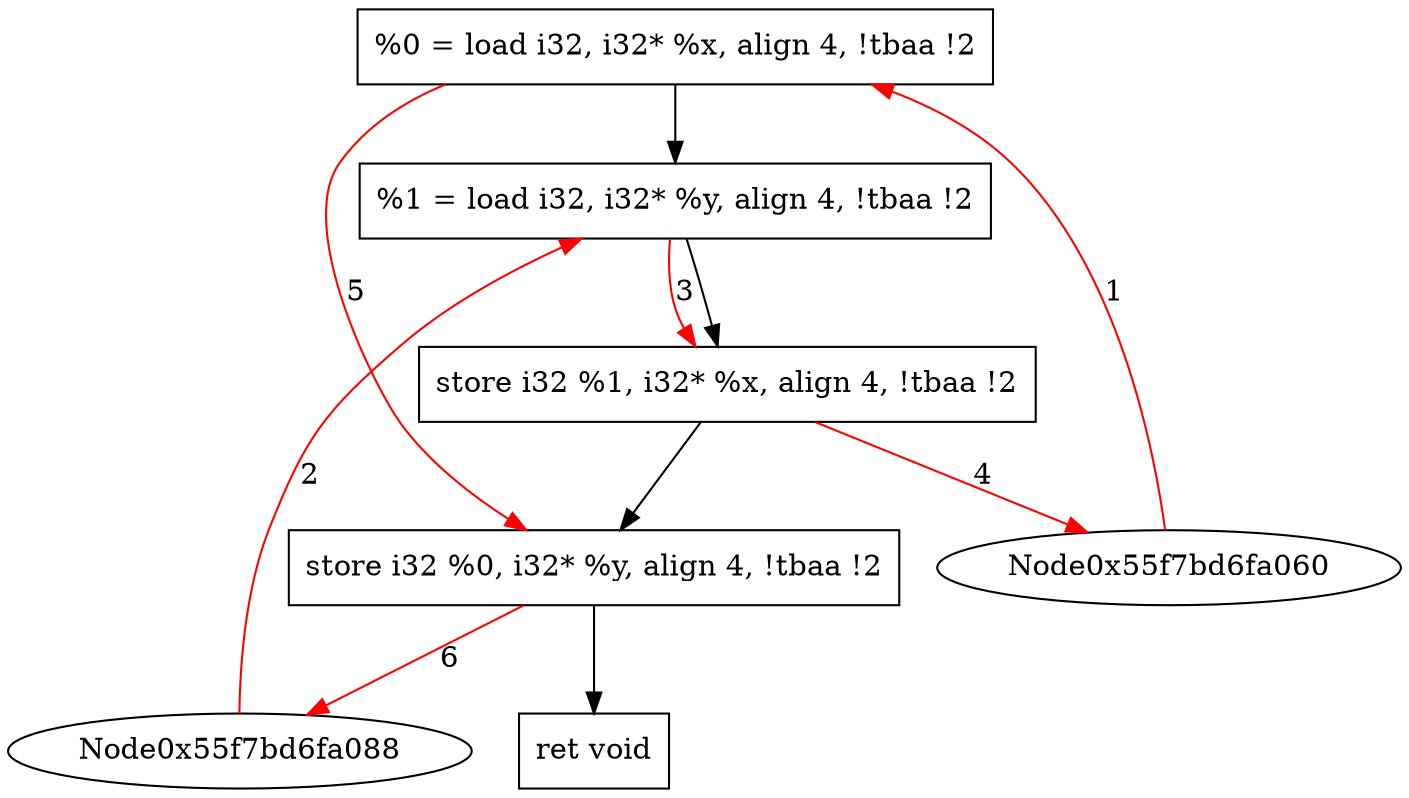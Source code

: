 digraph "CDFG for'func' function" {
	Node0x55f7bd6fa248[shape=record, label="  %0 = load i32, i32* %x, align 4, !tbaa !2"]
	Node0x55f7bd6fb158[shape=record, label="  %1 = load i32, i32* %y, align 4, !tbaa !2"]
	Node0x55f7bd6fb800[shape=record, label="  store i32 %1, i32* %x, align 4, !tbaa !2"]
	Node0x55f7bd6fb880[shape=record, label="  store i32 %0, i32* %y, align 4, !tbaa !2"]
	Node0x55f7bd6fb8d0[shape=record, label="  ret void"]
	Node0x55f7bd6fa248 -> Node0x55f7bd6fb158
	Node0x55f7bd6fb158 -> Node0x55f7bd6fb800
	Node0x55f7bd6fb800 -> Node0x55f7bd6fb880
	Node0x55f7bd6fb880 -> Node0x55f7bd6fb8d0
edge [color=red]
	Node0x55f7bd6fa060 -> Node0x55f7bd6fa248[label="1"]
	Node0x55f7bd6fa088 -> Node0x55f7bd6fb158[label="2"]
	Node0x55f7bd6fb158 -> Node0x55f7bd6fb800[label="3"]
	Node0x55f7bd6fb800 -> Node0x55f7bd6fa060[label="4"]
	Node0x55f7bd6fa248 -> Node0x55f7bd6fb880[label="5"]
	Node0x55f7bd6fb880 -> Node0x55f7bd6fa088[label="6"]
}
